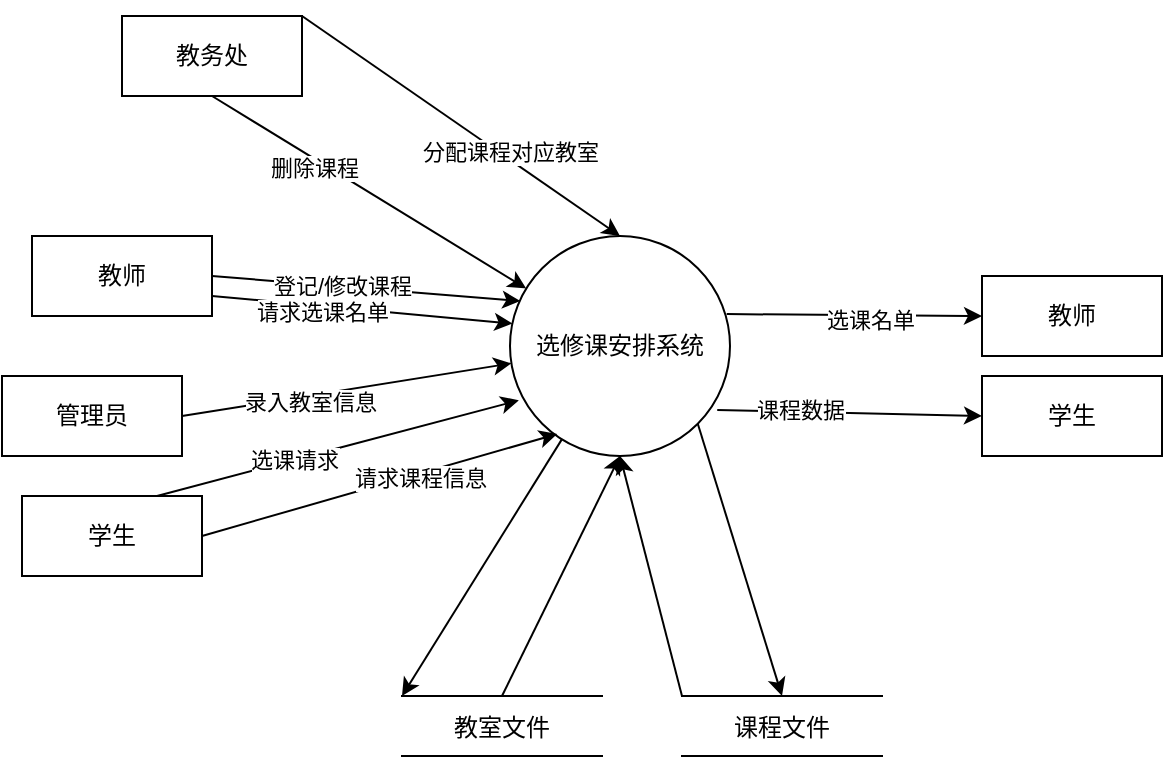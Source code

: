<mxfile version="15.6.1" type="github">
  <diagram id="C5RBs43oDa-KdzZeNtuy" name="Page-1">
    <mxGraphModel dx="1038" dy="539" grid="1" gridSize="10" guides="1" tooltips="1" connect="1" arrows="1" fold="1" page="1" pageScale="1" pageWidth="827" pageHeight="1169" math="0" shadow="0">
      <root>
        <mxCell id="WIyWlLk6GJQsqaUBKTNV-0" />
        <mxCell id="WIyWlLk6GJQsqaUBKTNV-1" parent="WIyWlLk6GJQsqaUBKTNV-0" />
        <mxCell id="4ofv3-9GoqpGcoyupGX1-5" value="" style="rounded=0;orthogonalLoop=1;jettySize=auto;exitX=1;exitY=0.5;exitDx=0;exitDy=0;entryX=0.047;entryY=0.296;entryDx=0;entryDy=0;entryPerimeter=0;" parent="WIyWlLk6GJQsqaUBKTNV-1" source="4ofv3-9GoqpGcoyupGX1-0" target="4ofv3-9GoqpGcoyupGX1-2" edge="1">
          <mxGeometry relative="1" as="geometry" />
        </mxCell>
        <mxCell id="4ofv3-9GoqpGcoyupGX1-48" value="登记/修改课程" style="edgeLabel;html=1;align=center;verticalAlign=middle;resizable=0;points=[];" parent="4ofv3-9GoqpGcoyupGX1-5" vertex="1" connectable="0">
          <mxGeometry x="-0.161" y="1" relative="1" as="geometry">
            <mxPoint as="offset" />
          </mxGeometry>
        </mxCell>
        <mxCell id="4ofv3-9GoqpGcoyupGX1-42" style="edgeStyle=none;rounded=0;orthogonalLoop=1;jettySize=auto;html=0;exitX=1;exitY=0.75;exitDx=0;exitDy=0;entryX=0.011;entryY=0.398;entryDx=0;entryDy=0;entryPerimeter=0;" parent="WIyWlLk6GJQsqaUBKTNV-1" source="4ofv3-9GoqpGcoyupGX1-0" target="4ofv3-9GoqpGcoyupGX1-2" edge="1">
          <mxGeometry relative="1" as="geometry" />
        </mxCell>
        <mxCell id="4ofv3-9GoqpGcoyupGX1-43" value="请求选课名单" style="edgeLabel;html=1;align=center;verticalAlign=middle;resizable=0;points=[];" parent="4ofv3-9GoqpGcoyupGX1-42" vertex="1" connectable="0">
          <mxGeometry x="-0.271" y="-3" relative="1" as="geometry">
            <mxPoint as="offset" />
          </mxGeometry>
        </mxCell>
        <mxCell id="4ofv3-9GoqpGcoyupGX1-0" value="教师" style="rounded=0;whiteSpace=wrap;" parent="WIyWlLk6GJQsqaUBKTNV-1" vertex="1">
          <mxGeometry x="105" y="200" width="90" height="40" as="geometry" />
        </mxCell>
        <mxCell id="4ofv3-9GoqpGcoyupGX1-9" value="" style="edgeStyle=none;rounded=0;orthogonalLoop=1;jettySize=auto;exitX=0.985;exitY=0.355;exitDx=0;exitDy=0;entryX=0;entryY=0.5;entryDx=0;entryDy=0;exitPerimeter=0;" parent="WIyWlLk6GJQsqaUBKTNV-1" source="4ofv3-9GoqpGcoyupGX1-2" target="4ofv3-9GoqpGcoyupGX1-3" edge="1">
          <mxGeometry relative="1" as="geometry" />
        </mxCell>
        <mxCell id="4ofv3-9GoqpGcoyupGX1-52" value="选课名单" style="edgeLabel;html=1;align=center;verticalAlign=middle;resizable=0;points=[];" parent="4ofv3-9GoqpGcoyupGX1-9" vertex="1" connectable="0">
          <mxGeometry x="0.111" y="-2" relative="1" as="geometry">
            <mxPoint as="offset" />
          </mxGeometry>
        </mxCell>
        <mxCell id="4ofv3-9GoqpGcoyupGX1-11" value="" style="edgeStyle=none;rounded=0;orthogonalLoop=1;jettySize=auto;exitX=0.942;exitY=0.791;exitDx=0;exitDy=0;entryX=0;entryY=0.5;entryDx=0;entryDy=0;exitPerimeter=0;" parent="WIyWlLk6GJQsqaUBKTNV-1" source="4ofv3-9GoqpGcoyupGX1-2" target="4ofv3-9GoqpGcoyupGX1-4" edge="1">
          <mxGeometry relative="1" as="geometry" />
        </mxCell>
        <mxCell id="4ofv3-9GoqpGcoyupGX1-51" value="课程数据" style="edgeLabel;html=1;align=center;verticalAlign=middle;resizable=0;points=[];" parent="4ofv3-9GoqpGcoyupGX1-11" vertex="1" connectable="0">
          <mxGeometry x="-0.372" y="1" relative="1" as="geometry">
            <mxPoint as="offset" />
          </mxGeometry>
        </mxCell>
        <mxCell id="4ofv3-9GoqpGcoyupGX1-32" value="" style="edgeStyle=none;rounded=0;orthogonalLoop=1;jettySize=auto;entryX=0;entryY=0;entryDx=0;entryDy=0;" parent="WIyWlLk6GJQsqaUBKTNV-1" source="4ofv3-9GoqpGcoyupGX1-2" target="4ofv3-9GoqpGcoyupGX1-28" edge="1">
          <mxGeometry relative="1" as="geometry" />
        </mxCell>
        <mxCell id="4ofv3-9GoqpGcoyupGX1-34" value="" style="edgeStyle=none;rounded=0;orthogonalLoop=1;jettySize=auto;exitX=1;exitY=1;exitDx=0;exitDy=0;entryX=0.5;entryY=0;entryDx=0;entryDy=0;" parent="WIyWlLk6GJQsqaUBKTNV-1" source="4ofv3-9GoqpGcoyupGX1-2" target="4ofv3-9GoqpGcoyupGX1-30" edge="1">
          <mxGeometry relative="1" as="geometry" />
        </mxCell>
        <mxCell id="4ofv3-9GoqpGcoyupGX1-2" value="选修课安排系统" style="ellipse;whiteSpace=wrap;aspect=fixed;" parent="WIyWlLk6GJQsqaUBKTNV-1" vertex="1">
          <mxGeometry x="344" y="200" width="110" height="110" as="geometry" />
        </mxCell>
        <mxCell id="4ofv3-9GoqpGcoyupGX1-3" value="教师" style="rounded=0;whiteSpace=wrap;" parent="WIyWlLk6GJQsqaUBKTNV-1" vertex="1">
          <mxGeometry x="580" y="220" width="90" height="40" as="geometry" />
        </mxCell>
        <mxCell id="4ofv3-9GoqpGcoyupGX1-4" value="学生" style="rounded=0;whiteSpace=wrap;" parent="WIyWlLk6GJQsqaUBKTNV-1" vertex="1">
          <mxGeometry x="580" y="270" width="90" height="40" as="geometry" />
        </mxCell>
        <mxCell id="4ofv3-9GoqpGcoyupGX1-14" value="" style="edgeStyle=none;rounded=0;orthogonalLoop=1;jettySize=auto;exitX=1;exitY=0.5;exitDx=0;exitDy=0;" parent="WIyWlLk6GJQsqaUBKTNV-1" source="4ofv3-9GoqpGcoyupGX1-13" target="4ofv3-9GoqpGcoyupGX1-2" edge="1">
          <mxGeometry relative="1" as="geometry" />
        </mxCell>
        <mxCell id="4ofv3-9GoqpGcoyupGX1-47" value="录入教室信息" style="edgeLabel;html=1;align=center;verticalAlign=middle;resizable=0;points=[];" parent="4ofv3-9GoqpGcoyupGX1-14" vertex="1" connectable="0">
          <mxGeometry x="-0.235" y="-3" relative="1" as="geometry">
            <mxPoint as="offset" />
          </mxGeometry>
        </mxCell>
        <mxCell id="4ofv3-9GoqpGcoyupGX1-13" value="管理员" style="rounded=0;whiteSpace=wrap;" parent="WIyWlLk6GJQsqaUBKTNV-1" vertex="1">
          <mxGeometry x="90" y="270" width="90" height="40" as="geometry" />
        </mxCell>
        <mxCell id="4ofv3-9GoqpGcoyupGX1-20" value="" style="edgeStyle=none;rounded=0;orthogonalLoop=1;jettySize=auto;exitX=0.75;exitY=0;exitDx=0;exitDy=0;entryX=0.04;entryY=0.747;entryDx=0;entryDy=0;entryPerimeter=0;" parent="WIyWlLk6GJQsqaUBKTNV-1" source="4ofv3-9GoqpGcoyupGX1-19" target="4ofv3-9GoqpGcoyupGX1-2" edge="1">
          <mxGeometry relative="1" as="geometry" />
        </mxCell>
        <mxCell id="4ofv3-9GoqpGcoyupGX1-49" value="选课请求" style="edgeLabel;html=1;align=center;verticalAlign=middle;resizable=0;points=[];" parent="4ofv3-9GoqpGcoyupGX1-20" vertex="1" connectable="0">
          <mxGeometry x="-0.249" relative="1" as="geometry">
            <mxPoint as="offset" />
          </mxGeometry>
        </mxCell>
        <mxCell id="4ofv3-9GoqpGcoyupGX1-40" style="edgeStyle=none;rounded=0;orthogonalLoop=1;jettySize=auto;html=0;exitX=1;exitY=0.5;exitDx=0;exitDy=0;entryX=0.215;entryY=0.9;entryDx=0;entryDy=0;entryPerimeter=0;" parent="WIyWlLk6GJQsqaUBKTNV-1" source="4ofv3-9GoqpGcoyupGX1-19" target="4ofv3-9GoqpGcoyupGX1-2" edge="1">
          <mxGeometry relative="1" as="geometry" />
        </mxCell>
        <mxCell id="4ofv3-9GoqpGcoyupGX1-50" value="请求课程信息" style="edgeLabel;html=1;align=center;verticalAlign=middle;resizable=0;points=[];" parent="4ofv3-9GoqpGcoyupGX1-40" vertex="1" connectable="0">
          <mxGeometry x="0.219" y="-2" relative="1" as="geometry">
            <mxPoint as="offset" />
          </mxGeometry>
        </mxCell>
        <mxCell id="4ofv3-9GoqpGcoyupGX1-19" value="学生" style="rounded=0;whiteSpace=wrap;" parent="WIyWlLk6GJQsqaUBKTNV-1" vertex="1">
          <mxGeometry x="100" y="330" width="90" height="40" as="geometry" />
        </mxCell>
        <mxCell id="4ofv3-9GoqpGcoyupGX1-23" value="" style="edgeStyle=none;rounded=0;orthogonalLoop=1;jettySize=auto;exitX=0.5;exitY=1;exitDx=0;exitDy=0;" parent="WIyWlLk6GJQsqaUBKTNV-1" source="4ofv3-9GoqpGcoyupGX1-22" target="4ofv3-9GoqpGcoyupGX1-2" edge="1">
          <mxGeometry relative="1" as="geometry" />
        </mxCell>
        <mxCell id="4ofv3-9GoqpGcoyupGX1-45" value="删除课程" style="edgeLabel;html=1;align=center;verticalAlign=middle;resizable=0;points=[];" parent="4ofv3-9GoqpGcoyupGX1-23" vertex="1" connectable="0">
          <mxGeometry x="-0.331" y="-4" relative="1" as="geometry">
            <mxPoint as="offset" />
          </mxGeometry>
        </mxCell>
        <mxCell id="4ofv3-9GoqpGcoyupGX1-22" value="教务处" style="rounded=0;whiteSpace=wrap;" parent="WIyWlLk6GJQsqaUBKTNV-1" vertex="1">
          <mxGeometry x="150" y="90" width="90" height="40" as="geometry" />
        </mxCell>
        <mxCell id="4ofv3-9GoqpGcoyupGX1-26" value="" style="edgeStyle=none;rounded=0;orthogonalLoop=1;jettySize=auto;exitX=1;exitY=0;exitDx=0;exitDy=0;entryX=0.5;entryY=0;entryDx=0;entryDy=0;" parent="WIyWlLk6GJQsqaUBKTNV-1" source="4ofv3-9GoqpGcoyupGX1-22" target="4ofv3-9GoqpGcoyupGX1-2" edge="1">
          <mxGeometry relative="1" as="geometry">
            <mxPoint x="290" y="50" as="sourcePoint" />
          </mxGeometry>
        </mxCell>
        <mxCell id="4ofv3-9GoqpGcoyupGX1-46" value="分配课程对应教室" style="edgeLabel;html=1;align=center;verticalAlign=middle;resizable=0;points=[];" parent="4ofv3-9GoqpGcoyupGX1-26" vertex="1" connectable="0">
          <mxGeometry x="0.285" y="3" relative="1" as="geometry">
            <mxPoint as="offset" />
          </mxGeometry>
        </mxCell>
        <mxCell id="4ofv3-9GoqpGcoyupGX1-29" value="" style="edgeStyle=none;rounded=0;orthogonalLoop=1;jettySize=auto;exitX=0.5;exitY=0;exitDx=0;exitDy=0;entryX=0.5;entryY=1;entryDx=0;entryDy=0;" parent="WIyWlLk6GJQsqaUBKTNV-1" source="4ofv3-9GoqpGcoyupGX1-28" target="4ofv3-9GoqpGcoyupGX1-2" edge="1">
          <mxGeometry relative="1" as="geometry" />
        </mxCell>
        <mxCell id="4ofv3-9GoqpGcoyupGX1-28" value="教室文件" style="dashed=0;whitespace=wrap;shape=partialRectangle;right=0;left=0;" parent="WIyWlLk6GJQsqaUBKTNV-1" vertex="1">
          <mxGeometry x="290" y="430" width="100" height="30" as="geometry" />
        </mxCell>
        <mxCell id="4ofv3-9GoqpGcoyupGX1-35" value="" style="edgeStyle=none;rounded=0;orthogonalLoop=1;jettySize=auto;exitX=0;exitY=0;exitDx=0;exitDy=0;entryX=0.5;entryY=1;entryDx=0;entryDy=0;" parent="WIyWlLk6GJQsqaUBKTNV-1" source="4ofv3-9GoqpGcoyupGX1-30" target="4ofv3-9GoqpGcoyupGX1-2" edge="1">
          <mxGeometry relative="1" as="geometry" />
        </mxCell>
        <mxCell id="4ofv3-9GoqpGcoyupGX1-30" value="课程文件" style="dashed=0;whitespace=wrap;shape=partialRectangle;right=0;left=0;" parent="WIyWlLk6GJQsqaUBKTNV-1" vertex="1">
          <mxGeometry x="430" y="430" width="100" height="30" as="geometry" />
        </mxCell>
        <mxCell id="4ofv3-9GoqpGcoyupGX1-68" style="edgeStyle=none;rounded=0;orthogonalLoop=1;jettySize=auto;html=0;exitX=1;exitY=1;exitDx=0;exitDy=0;" parent="WIyWlLk6GJQsqaUBKTNV-1" edge="1">
          <mxGeometry relative="1" as="geometry">
            <mxPoint x="570" y="120" as="sourcePoint" />
            <mxPoint x="570" y="120" as="targetPoint" />
          </mxGeometry>
        </mxCell>
      </root>
    </mxGraphModel>
  </diagram>
</mxfile>
